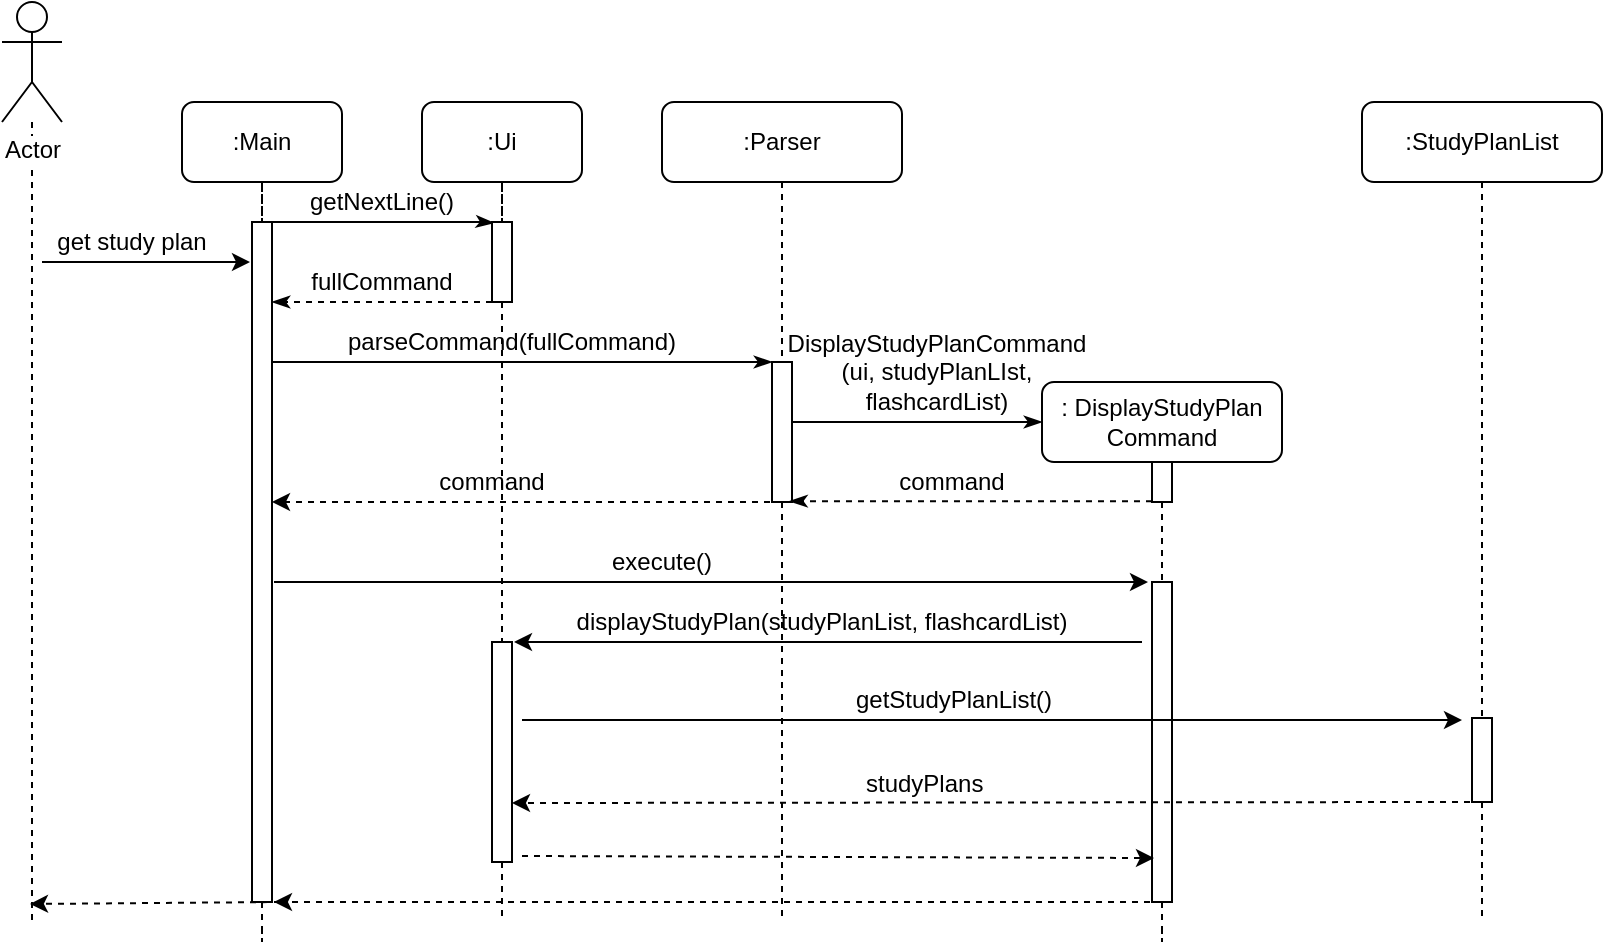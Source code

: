 <mxfile version="12.9.0" type="device"><diagram id="o_KrSBOa8JoWa7Z2Ccje" name="Page-1"><mxGraphModel dx="946" dy="596" grid="1" gridSize="10" guides="1" tooltips="1" connect="1" arrows="1" fold="1" page="1" pageScale="1" pageWidth="1169" pageHeight="827" math="0" shadow="0"><root><mxCell id="0"/><mxCell id="1" parent="0"/><mxCell id="TY5xW9ysp1mzQ-ZTCHtc-14" style="edgeStyle=orthogonalEdgeStyle;rounded=0;orthogonalLoop=1;jettySize=auto;html=1;dashed=1;endArrow=none;endFill=0;" parent="1" source="TY5xW9ysp1mzQ-ZTCHtc-1" edge="1"><mxGeometry relative="1" as="geometry"><mxPoint x="55" y="480" as="targetPoint"/></mxGeometry></mxCell><mxCell id="TY5xW9ysp1mzQ-ZTCHtc-1" value="Actor" style="shape=umlActor;verticalLabelPosition=bottom;labelBackgroundColor=#ffffff;verticalAlign=top;html=1;" parent="1" vertex="1"><mxGeometry x="40" y="20" width="30" height="60" as="geometry"/></mxCell><mxCell id="TY5xW9ysp1mzQ-ZTCHtc-17" style="edgeStyle=orthogonalEdgeStyle;rounded=0;orthogonalLoop=1;jettySize=auto;html=1;dashed=1;endArrow=none;endFill=0;" parent="1" source="TY5xW9ysp1mzQ-ZTCHtc-54" edge="1"><mxGeometry relative="1" as="geometry"><mxPoint x="620" y="480" as="targetPoint"/></mxGeometry></mxCell><mxCell id="TY5xW9ysp1mzQ-ZTCHtc-8" value=":&amp;nbsp;DisplayStudyPlan&lt;br&gt;Command" style="rounded=1;whiteSpace=wrap;html=1;" parent="1" vertex="1"><mxGeometry x="560" y="210" width="120" height="40" as="geometry"/></mxCell><mxCell id="TY5xW9ysp1mzQ-ZTCHtc-18" style="edgeStyle=orthogonalEdgeStyle;rounded=0;orthogonalLoop=1;jettySize=auto;html=1;dashed=1;endArrow=none;endFill=0;" parent="1" source="TY5xW9ysp1mzQ-ZTCHtc-59" edge="1"><mxGeometry relative="1" as="geometry"><mxPoint x="780" y="480" as="targetPoint"/></mxGeometry></mxCell><mxCell id="TY5xW9ysp1mzQ-ZTCHtc-9" value=":StudyPlanList" style="rounded=1;whiteSpace=wrap;html=1;" parent="1" vertex="1"><mxGeometry x="720" y="70" width="120" height="40" as="geometry"/></mxCell><mxCell id="TY5xW9ysp1mzQ-ZTCHtc-19" style="edgeStyle=orthogonalEdgeStyle;rounded=0;orthogonalLoop=1;jettySize=auto;html=1;dashed=1;endArrow=none;endFill=0;" parent="1" source="HmD74QbfQNnK9ySN9s8G-1" edge="1"><mxGeometry relative="1" as="geometry"><mxPoint x="290" y="480" as="targetPoint"/></mxGeometry></mxCell><mxCell id="TY5xW9ysp1mzQ-ZTCHtc-12" value=":Ui" style="rounded=1;whiteSpace=wrap;html=1;" parent="1" vertex="1"><mxGeometry x="250" y="70" width="80" height="40" as="geometry"/></mxCell><mxCell id="TY5xW9ysp1mzQ-ZTCHtc-23" style="edgeStyle=orthogonalEdgeStyle;rounded=0;orthogonalLoop=1;jettySize=auto;html=1;dashed=1;endArrow=none;endFill=0;" parent="1" source="TY5xW9ysp1mzQ-ZTCHtc-41" edge="1"><mxGeometry relative="1" as="geometry"><mxPoint x="430" y="480" as="targetPoint"/></mxGeometry></mxCell><mxCell id="TY5xW9ysp1mzQ-ZTCHtc-22" value=":Parser" style="rounded=1;whiteSpace=wrap;html=1;" parent="1" vertex="1"><mxGeometry x="370" y="70" width="120" height="40" as="geometry"/></mxCell><mxCell id="TY5xW9ysp1mzQ-ZTCHtc-25" style="edgeStyle=orthogonalEdgeStyle;rounded=0;orthogonalLoop=1;jettySize=auto;html=1;dashed=1;endArrow=none;endFill=0;" parent="1" source="TY5xW9ysp1mzQ-ZTCHtc-26" edge="1"><mxGeometry relative="1" as="geometry"><mxPoint x="170" y="480" as="targetPoint"/></mxGeometry></mxCell><mxCell id="TY5xW9ysp1mzQ-ZTCHtc-24" value=":Main" style="rounded=1;whiteSpace=wrap;html=1;" parent="1" vertex="1"><mxGeometry x="130" y="70" width="80" height="40" as="geometry"/></mxCell><mxCell id="TY5xW9ysp1mzQ-ZTCHtc-28" style="edgeStyle=orthogonalEdgeStyle;rounded=0;orthogonalLoop=1;jettySize=auto;html=1;endArrow=classicThin;endFill=1;entryX=0.1;entryY=0.013;entryDx=0;entryDy=0;entryPerimeter=0;" parent="1" source="TY5xW9ysp1mzQ-ZTCHtc-26" target="TY5xW9ysp1mzQ-ZTCHtc-29" edge="1"><mxGeometry relative="1" as="geometry"><mxPoint x="280" y="130" as="targetPoint"/><Array as="points"><mxPoint x="280" y="130"/><mxPoint x="280" y="131"/></Array></mxGeometry></mxCell><mxCell id="TY5xW9ysp1mzQ-ZTCHtc-40" style="edgeStyle=orthogonalEdgeStyle;rounded=0;orthogonalLoop=1;jettySize=auto;html=1;endArrow=classicThin;endFill=1;" parent="1" source="TY5xW9ysp1mzQ-ZTCHtc-26" target="TY5xW9ysp1mzQ-ZTCHtc-41" edge="1"><mxGeometry relative="1" as="geometry"><mxPoint x="420" y="200" as="targetPoint"/><Array as="points"><mxPoint x="420" y="200"/><mxPoint x="420" y="200"/></Array></mxGeometry></mxCell><mxCell id="TY5xW9ysp1mzQ-ZTCHtc-26" value="" style="html=1;points=[];perimeter=orthogonalPerimeter;" parent="1" vertex="1"><mxGeometry x="165" y="130" width="10" height="340" as="geometry"/></mxCell><mxCell id="TY5xW9ysp1mzQ-ZTCHtc-27" style="edgeStyle=orthogonalEdgeStyle;rounded=0;orthogonalLoop=1;jettySize=auto;html=1;dashed=1;endArrow=none;endFill=0;" parent="1" source="TY5xW9ysp1mzQ-ZTCHtc-24" target="TY5xW9ysp1mzQ-ZTCHtc-26" edge="1"><mxGeometry relative="1" as="geometry"><mxPoint x="170" y="460" as="targetPoint"/><mxPoint x="170" y="110" as="sourcePoint"/></mxGeometry></mxCell><mxCell id="TY5xW9ysp1mzQ-ZTCHtc-35" style="edgeStyle=orthogonalEdgeStyle;rounded=0;orthogonalLoop=1;jettySize=auto;html=1;endArrow=classicThin;endFill=1;dashed=1;" parent="1" source="TY5xW9ysp1mzQ-ZTCHtc-29" target="TY5xW9ysp1mzQ-ZTCHtc-26" edge="1"><mxGeometry relative="1" as="geometry"><Array as="points"><mxPoint x="240" y="170"/><mxPoint x="240" y="170"/></Array></mxGeometry></mxCell><mxCell id="TY5xW9ysp1mzQ-ZTCHtc-29" value="" style="html=1;points=[];perimeter=orthogonalPerimeter;" parent="1" vertex="1"><mxGeometry x="285" y="130" width="10" height="40" as="geometry"/></mxCell><mxCell id="TY5xW9ysp1mzQ-ZTCHtc-30" style="edgeStyle=orthogonalEdgeStyle;rounded=0;orthogonalLoop=1;jettySize=auto;html=1;dashed=1;endArrow=none;endFill=0;" parent="1" source="TY5xW9ysp1mzQ-ZTCHtc-12" target="TY5xW9ysp1mzQ-ZTCHtc-29" edge="1"><mxGeometry relative="1" as="geometry"><mxPoint x="290" y="460" as="targetPoint"/><mxPoint x="290" y="110" as="sourcePoint"/></mxGeometry></mxCell><mxCell id="TY5xW9ysp1mzQ-ZTCHtc-36" value="getNextLine()" style="text;html=1;strokeColor=none;fillColor=none;align=center;verticalAlign=middle;whiteSpace=wrap;rounded=0;" parent="1" vertex="1"><mxGeometry x="210" y="110" width="40" height="20" as="geometry"/></mxCell><mxCell id="TY5xW9ysp1mzQ-ZTCHtc-37" value="" style="endArrow=classic;html=1;" parent="1" edge="1"><mxGeometry width="50" height="50" relative="1" as="geometry"><mxPoint x="60" y="150" as="sourcePoint"/><mxPoint x="164" y="150" as="targetPoint"/></mxGeometry></mxCell><mxCell id="TY5xW9ysp1mzQ-ZTCHtc-38" value="get study plan" style="text;html=1;strokeColor=none;fillColor=none;align=center;verticalAlign=middle;whiteSpace=wrap;rounded=0;" parent="1" vertex="1"><mxGeometry x="45" y="130" width="120" height="20" as="geometry"/></mxCell><mxCell id="TY5xW9ysp1mzQ-ZTCHtc-39" value="fullCommand" style="text;html=1;strokeColor=none;fillColor=none;align=center;verticalAlign=middle;whiteSpace=wrap;rounded=0;" parent="1" vertex="1"><mxGeometry x="185" y="150" width="90" height="20" as="geometry"/></mxCell><mxCell id="TY5xW9ysp1mzQ-ZTCHtc-47" style="edgeStyle=orthogonalEdgeStyle;rounded=0;orthogonalLoop=1;jettySize=auto;html=1;entryX=0;entryY=0.5;entryDx=0;entryDy=0;endArrow=classicThin;endFill=1;" parent="1" source="TY5xW9ysp1mzQ-ZTCHtc-41" target="TY5xW9ysp1mzQ-ZTCHtc-8" edge="1"><mxGeometry relative="1" as="geometry"><Array as="points"><mxPoint x="450" y="230"/><mxPoint x="450" y="230"/></Array></mxGeometry></mxCell><mxCell id="TY5xW9ysp1mzQ-ZTCHtc-41" value="" style="html=1;points=[];perimeter=orthogonalPerimeter;" parent="1" vertex="1"><mxGeometry x="425" y="200" width="10" height="70" as="geometry"/></mxCell><mxCell id="TY5xW9ysp1mzQ-ZTCHtc-42" style="edgeStyle=orthogonalEdgeStyle;rounded=0;orthogonalLoop=1;jettySize=auto;html=1;dashed=1;endArrow=none;endFill=0;" parent="1" source="TY5xW9ysp1mzQ-ZTCHtc-22" target="TY5xW9ysp1mzQ-ZTCHtc-41" edge="1"><mxGeometry relative="1" as="geometry"><mxPoint x="430" y="450" as="targetPoint"/><mxPoint x="430" y="110" as="sourcePoint"/></mxGeometry></mxCell><mxCell id="TY5xW9ysp1mzQ-ZTCHtc-43" value="parseCommand(fullCommand)" style="text;html=1;strokeColor=none;fillColor=none;align=center;verticalAlign=middle;whiteSpace=wrap;rounded=0;" parent="1" vertex="1"><mxGeometry x="240" y="180" width="110" height="20" as="geometry"/></mxCell><mxCell id="TY5xW9ysp1mzQ-ZTCHtc-48" value="DisplayStudyPlanCommand&lt;br&gt;(ui, studyPlanLIst, flashcardList)" style="text;html=1;strokeColor=none;fillColor=none;align=center;verticalAlign=middle;whiteSpace=wrap;rounded=0;" parent="1" vertex="1"><mxGeometry x="440" y="190" width="135" height="30" as="geometry"/></mxCell><mxCell id="TY5xW9ysp1mzQ-ZTCHtc-51" style="edgeStyle=orthogonalEdgeStyle;rounded=0;orthogonalLoop=1;jettySize=auto;html=1;endArrow=classicThin;endFill=1;entryX=0.873;entryY=0.994;entryDx=0;entryDy=0;entryPerimeter=0;dashed=1;" parent="1" source="TY5xW9ysp1mzQ-ZTCHtc-49" target="TY5xW9ysp1mzQ-ZTCHtc-41" edge="1"><mxGeometry relative="1" as="geometry"><mxPoint x="440" y="270" as="targetPoint"/><Array as="points"><mxPoint x="600" y="270"/></Array></mxGeometry></mxCell><mxCell id="TY5xW9ysp1mzQ-ZTCHtc-49" value="" style="html=1;points=[];perimeter=orthogonalPerimeter;" parent="1" vertex="1"><mxGeometry x="615" y="250" width="10" height="20" as="geometry"/></mxCell><mxCell id="TY5xW9ysp1mzQ-ZTCHtc-52" value="command" style="text;html=1;strokeColor=none;fillColor=none;align=center;verticalAlign=middle;whiteSpace=wrap;rounded=0;" parent="1" vertex="1"><mxGeometry x="470" y="250" width="90" height="20" as="geometry"/></mxCell><mxCell id="TY5xW9ysp1mzQ-ZTCHtc-53" value="" style="endArrow=classic;html=1;" parent="1" edge="1"><mxGeometry width="50" height="50" relative="1" as="geometry"><mxPoint x="176" y="310" as="sourcePoint"/><mxPoint x="613" y="310" as="targetPoint"/></mxGeometry></mxCell><mxCell id="TY5xW9ysp1mzQ-ZTCHtc-54" value="" style="html=1;points=[];perimeter=orthogonalPerimeter;" parent="1" vertex="1"><mxGeometry x="615" y="310" width="10" height="160" as="geometry"/></mxCell><mxCell id="TY5xW9ysp1mzQ-ZTCHtc-55" style="edgeStyle=orthogonalEdgeStyle;rounded=0;orthogonalLoop=1;jettySize=auto;html=1;dashed=1;endArrow=none;endFill=0;" parent="1" source="TY5xW9ysp1mzQ-ZTCHtc-49" target="TY5xW9ysp1mzQ-ZTCHtc-54" edge="1"><mxGeometry relative="1" as="geometry"><mxPoint x="620" y="450" as="targetPoint"/><mxPoint x="620" y="270" as="sourcePoint"/></mxGeometry></mxCell><mxCell id="TY5xW9ysp1mzQ-ZTCHtc-56" value="execute()" style="text;html=1;strokeColor=none;fillColor=none;align=center;verticalAlign=middle;whiteSpace=wrap;rounded=0;" parent="1" vertex="1"><mxGeometry x="315" y="290" width="110" height="20" as="geometry"/></mxCell><mxCell id="TY5xW9ysp1mzQ-ZTCHtc-57" value="" style="endArrow=classic;html=1;exitX=0.5;exitY=1;exitDx=0;exitDy=0;exitPerimeter=0;dashed=1;" parent="1" source="TY5xW9ysp1mzQ-ZTCHtc-41" edge="1"><mxGeometry width="50" height="50" relative="1" as="geometry"><mxPoint x="400" y="270" as="sourcePoint"/><mxPoint x="175" y="270" as="targetPoint"/></mxGeometry></mxCell><mxCell id="TY5xW9ysp1mzQ-ZTCHtc-58" value="command" style="text;html=1;strokeColor=none;fillColor=none;align=center;verticalAlign=middle;whiteSpace=wrap;rounded=0;" parent="1" vertex="1"><mxGeometry x="240" y="250" width="90" height="20" as="geometry"/></mxCell><mxCell id="TY5xW9ysp1mzQ-ZTCHtc-59" value="" style="html=1;points=[];perimeter=orthogonalPerimeter;" parent="1" vertex="1"><mxGeometry x="775" y="378" width="10" height="42" as="geometry"/></mxCell><mxCell id="TY5xW9ysp1mzQ-ZTCHtc-60" style="edgeStyle=orthogonalEdgeStyle;rounded=0;orthogonalLoop=1;jettySize=auto;html=1;dashed=1;endArrow=none;endFill=0;" parent="1" source="TY5xW9ysp1mzQ-ZTCHtc-9" target="TY5xW9ysp1mzQ-ZTCHtc-59" edge="1"><mxGeometry relative="1" as="geometry"><mxPoint x="780" y="450" as="targetPoint"/><mxPoint x="780" y="110" as="sourcePoint"/></mxGeometry></mxCell><mxCell id="TY5xW9ysp1mzQ-ZTCHtc-63" value="displayStudyPlan(studyPlanList, flashcardList)" style="text;html=1;strokeColor=none;fillColor=none;align=center;verticalAlign=middle;whiteSpace=wrap;rounded=0;" parent="1" vertex="1"><mxGeometry x="310" y="320" width="280" height="20" as="geometry"/></mxCell><mxCell id="HmD74QbfQNnK9ySN9s8G-2" value="" style="endArrow=classic;html=1;" parent="1" edge="1"><mxGeometry width="50" height="50" relative="1" as="geometry"><mxPoint x="610" y="340" as="sourcePoint"/><mxPoint x="296" y="340" as="targetPoint"/></mxGeometry></mxCell><mxCell id="HmD74QbfQNnK9ySN9s8G-1" value="" style="html=1;points=[];perimeter=orthogonalPerimeter;" parent="1" vertex="1"><mxGeometry x="285" y="340" width="10" height="110" as="geometry"/></mxCell><mxCell id="HmD74QbfQNnK9ySN9s8G-4" style="edgeStyle=orthogonalEdgeStyle;rounded=0;orthogonalLoop=1;jettySize=auto;html=1;dashed=1;endArrow=none;endFill=0;" parent="1" source="TY5xW9ysp1mzQ-ZTCHtc-29" target="HmD74QbfQNnK9ySN9s8G-1" edge="1"><mxGeometry relative="1" as="geometry"><mxPoint x="290" y="480" as="targetPoint"/><mxPoint x="290" y="170" as="sourcePoint"/></mxGeometry></mxCell><mxCell id="HmD74QbfQNnK9ySN9s8G-6" value="" style="endArrow=classic;html=1;" parent="1" edge="1"><mxGeometry width="50" height="50" relative="1" as="geometry"><mxPoint x="300" y="379" as="sourcePoint"/><mxPoint x="770" y="379" as="targetPoint"/></mxGeometry></mxCell><mxCell id="HmD74QbfQNnK9ySN9s8G-7" value="getStudyPlanList()" style="text;html=1;" parent="1" vertex="1"><mxGeometry x="465" y="355" width="120" height="30" as="geometry"/></mxCell><mxCell id="HmD74QbfQNnK9ySN9s8G-10" value="" style="endArrow=classic;html=1;exitX=0;exitY=0.976;exitDx=0;exitDy=0;exitPerimeter=0;dashed=1;" parent="1" edge="1"><mxGeometry width="50" height="50" relative="1" as="geometry"><mxPoint x="774" y="419.992" as="sourcePoint"/><mxPoint x="295" y="420.5" as="targetPoint"/></mxGeometry></mxCell><mxCell id="HmD74QbfQNnK9ySN9s8G-11" value="studyPlans" style="text;html=1;" parent="1" vertex="1"><mxGeometry x="470" y="396.5" width="120" height="5" as="geometry"/></mxCell><mxCell id="HmD74QbfQNnK9ySN9s8G-12" value="" style="endArrow=classic;html=1;dashed=1;entryX=0.1;entryY=0.94;entryDx=0;entryDy=0;entryPerimeter=0;" parent="1" edge="1"><mxGeometry width="50" height="50" relative="1" as="geometry"><mxPoint x="300" y="447" as="sourcePoint"/><mxPoint x="616" y="448" as="targetPoint"/></mxGeometry></mxCell><mxCell id="HmD74QbfQNnK9ySN9s8G-13" value="" style="endArrow=classic;html=1;dashed=1;entryX=0.7;entryY=1;entryDx=0;entryDy=0;entryPerimeter=0;" parent="1" edge="1"><mxGeometry width="50" height="50" relative="1" as="geometry"><mxPoint x="614" y="470" as="sourcePoint"/><mxPoint x="176" y="470" as="targetPoint"/></mxGeometry></mxCell><mxCell id="dYp2_DCfjnx_KnRwiuFO-1" value="" style="endArrow=classic;html=1;dashed=1;" edge="1" parent="1"><mxGeometry width="50" height="50" relative="1" as="geometry"><mxPoint x="179" y="470" as="sourcePoint"/><mxPoint x="54" y="471" as="targetPoint"/></mxGeometry></mxCell></root></mxGraphModel></diagram></mxfile>